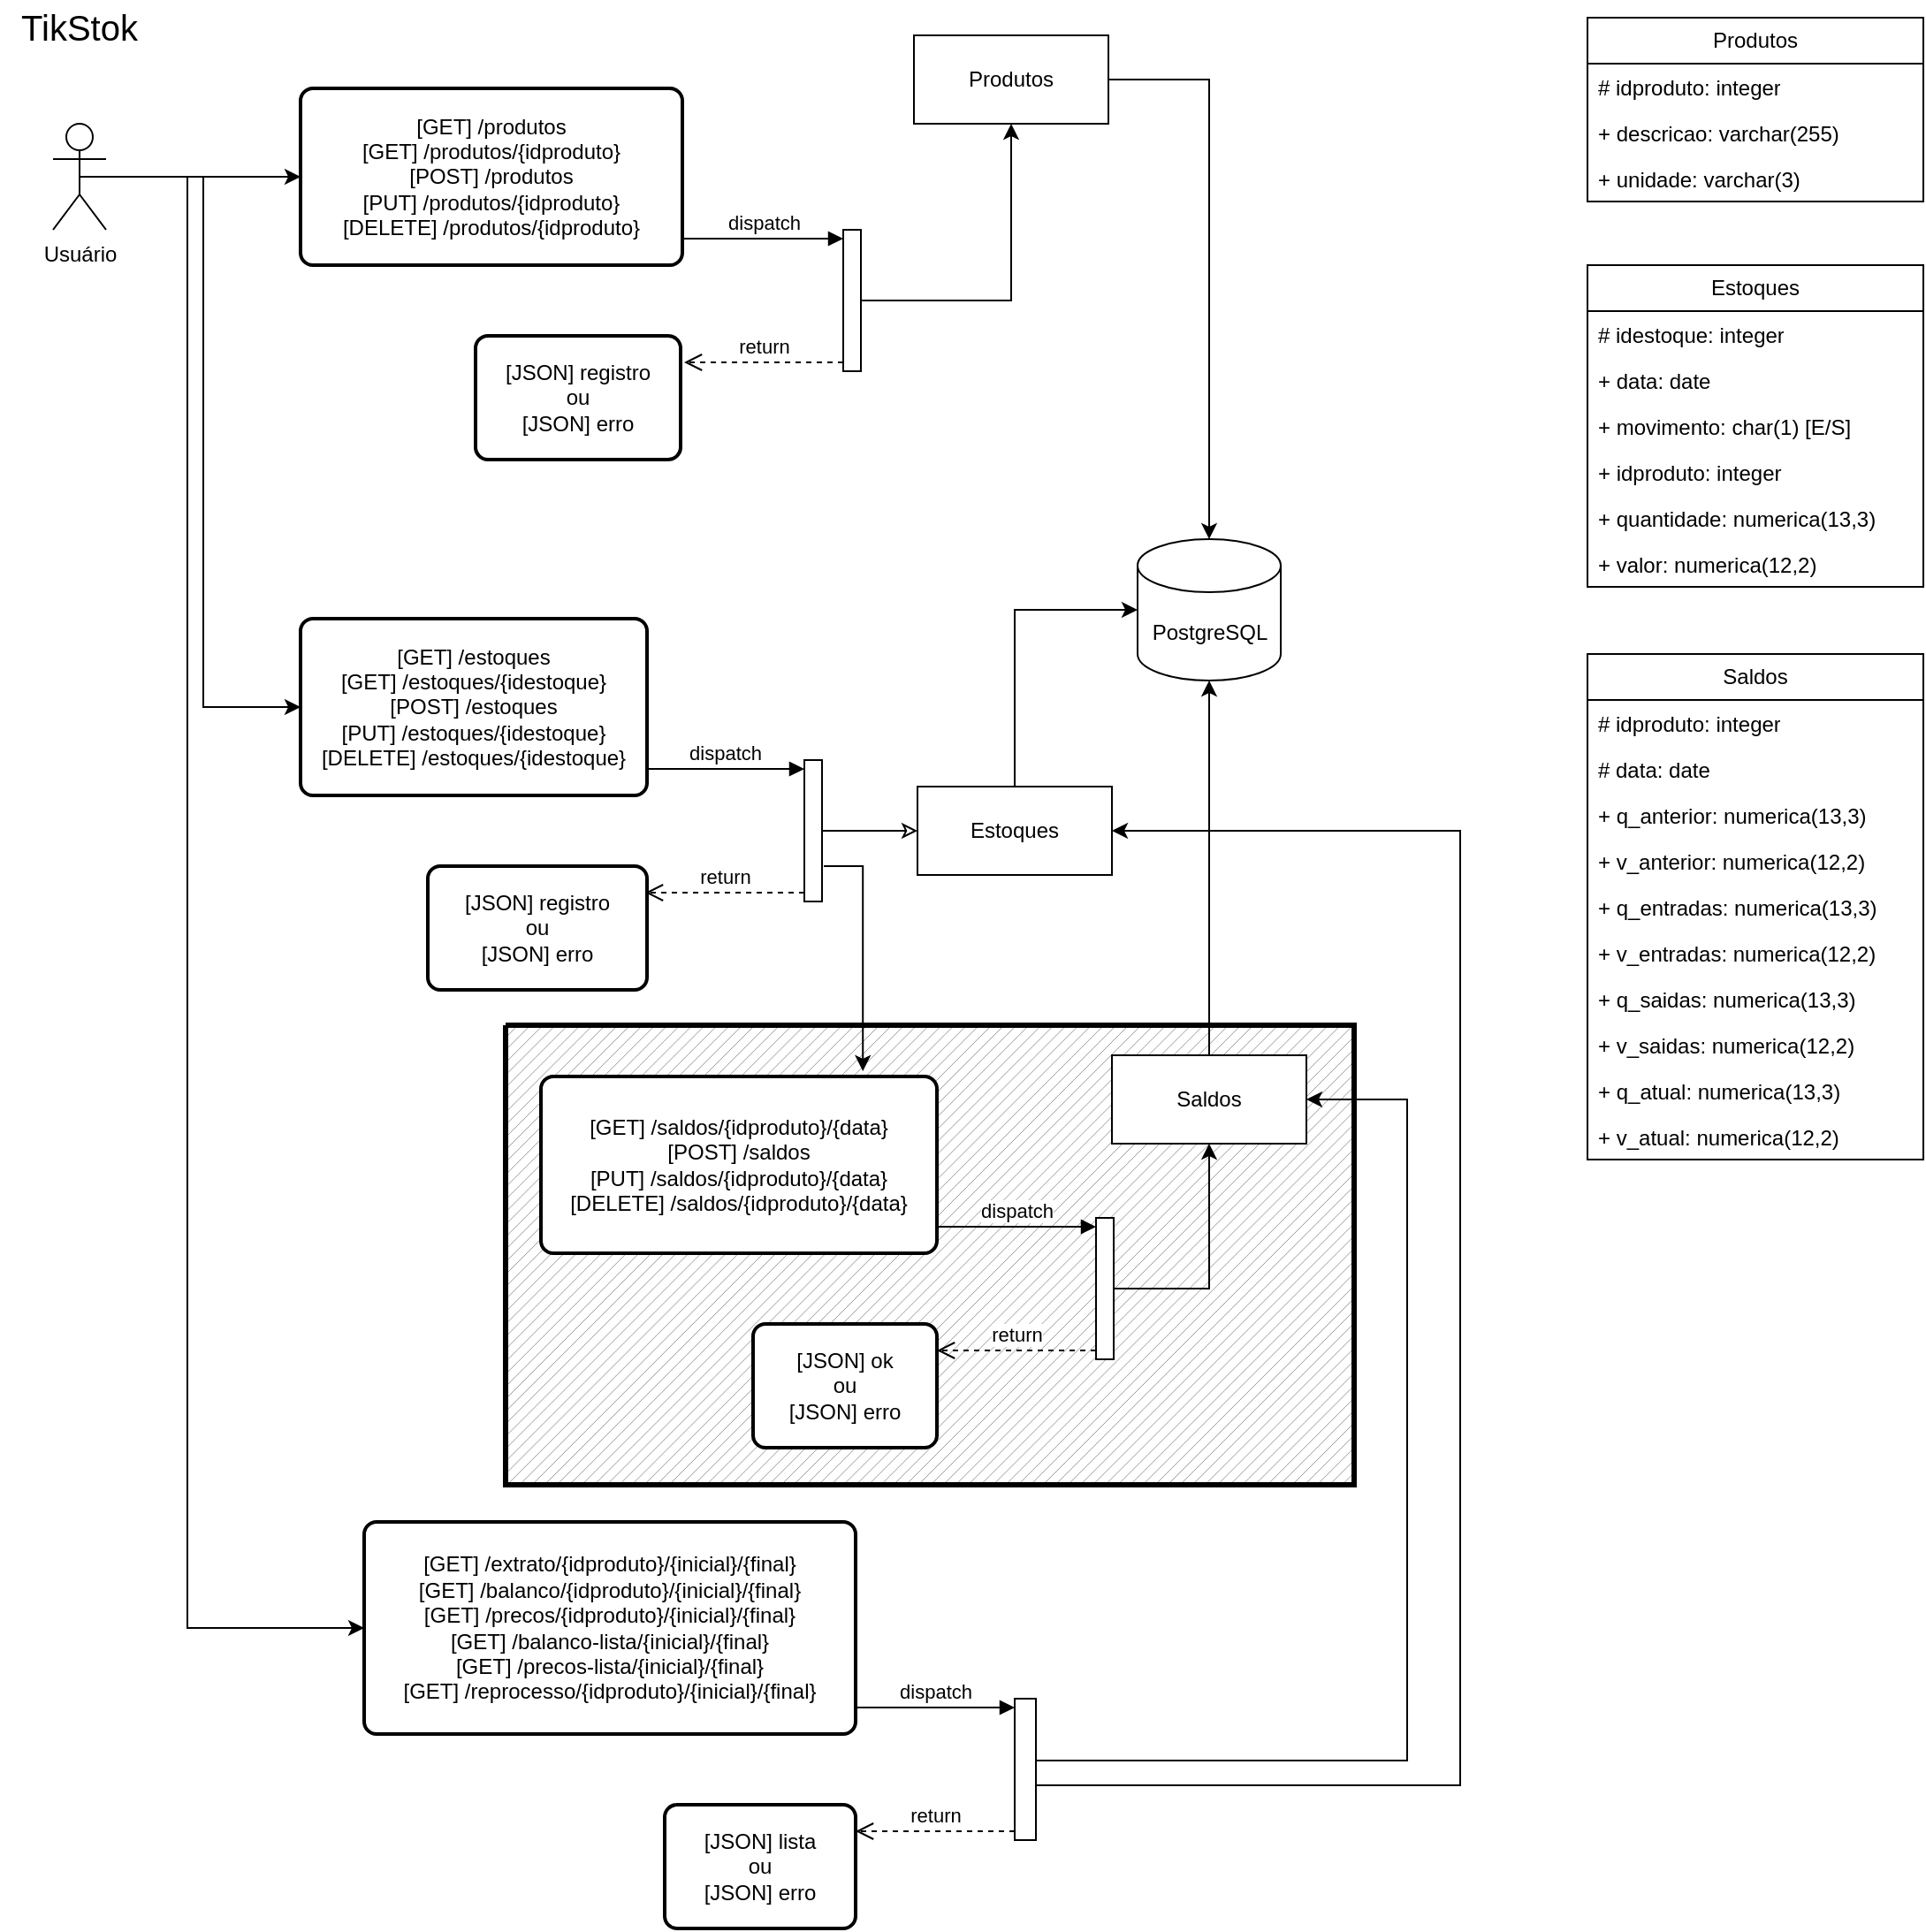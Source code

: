 <mxfile version="24.7.17">
  <diagram name="Página-1" id="74xWMy7hqzl4kPnaB3em">
    <mxGraphModel dx="1434" dy="854" grid="1" gridSize="10" guides="1" tooltips="1" connect="1" arrows="1" fold="1" page="1" pageScale="1" pageWidth="827" pageHeight="1169" math="0" shadow="0">
      <root>
        <mxCell id="0" />
        <mxCell id="1" parent="0" />
        <mxCell id="DYd8IbBcMiyC2rXcUr8B-39" value="" style="verticalLabelPosition=bottom;verticalAlign=top;html=1;shape=mxgraph.basic.patternFillRect;fillStyle=diag;step=5;fillStrokeWidth=0.2;fillStrokeColor=#000000;strokeWidth=3;" vertex="1" parent="1">
          <mxGeometry x="310" y="610" width="480" height="260" as="geometry" />
        </mxCell>
        <mxCell id="JjmnFxGDmP4QZC_i7diW-4" value="TikStok" style="text;html=1;align=center;verticalAlign=middle;whiteSpace=wrap;rounded=0;fontSize=20;" parent="1" vertex="1">
          <mxGeometry x="24" y="30" width="90" height="30" as="geometry" />
        </mxCell>
        <mxCell id="JjmnFxGDmP4QZC_i7diW-16" style="edgeStyle=orthogonalEdgeStyle;rounded=0;orthogonalLoop=1;jettySize=auto;html=1;startArrow=classic;startFill=1;endArrow=none;endFill=0;" parent="1" source="JjmnFxGDmP4QZC_i7diW-9" target="JjmnFxGDmP4QZC_i7diW-13" edge="1">
          <mxGeometry relative="1" as="geometry" />
        </mxCell>
        <mxCell id="JjmnFxGDmP4QZC_i7diW-9" value="Produtos" style="html=1;whiteSpace=wrap;" parent="1" vertex="1">
          <mxGeometry x="541" y="50" width="110" height="50" as="geometry" />
        </mxCell>
        <mxCell id="JjmnFxGDmP4QZC_i7diW-13" value="" style="html=1;points=[[0,0,0,0,5],[0,1,0,0,-5],[1,0,0,0,5],[1,1,0,0,-5]];perimeter=orthogonalPerimeter;outlineConnect=0;targetShapes=umlLifeline;portConstraint=eastwest;newEdgeStyle={&quot;curved&quot;:0,&quot;rounded&quot;:0};" parent="1" vertex="1">
          <mxGeometry x="501" y="160" width="10" height="80" as="geometry" />
        </mxCell>
        <mxCell id="JjmnFxGDmP4QZC_i7diW-14" value="dispatch" style="html=1;verticalAlign=bottom;endArrow=block;curved=0;rounded=0;entryX=0;entryY=0;entryDx=0;entryDy=5;" parent="1" target="JjmnFxGDmP4QZC_i7diW-13" edge="1">
          <mxGeometry relative="1" as="geometry">
            <mxPoint x="411" y="165" as="sourcePoint" />
          </mxGeometry>
        </mxCell>
        <mxCell id="JjmnFxGDmP4QZC_i7diW-15" value="return" style="html=1;verticalAlign=bottom;endArrow=open;dashed=1;endSize=8;curved=0;rounded=0;exitX=0;exitY=1;exitDx=0;exitDy=-5;" parent="1" source="JjmnFxGDmP4QZC_i7diW-13" edge="1">
          <mxGeometry relative="1" as="geometry">
            <mxPoint x="411" y="235" as="targetPoint" />
          </mxGeometry>
        </mxCell>
        <mxCell id="JjmnFxGDmP4QZC_i7diW-17" value="[GET] /produtos&lt;div&gt;[GET] /produtos/{idproduto}&lt;/div&gt;&lt;div&gt;[POST] /produtos&lt;/div&gt;&lt;div&gt;[PUT] /produtos/{idproduto}&lt;/div&gt;&lt;div&gt;[DELETE] /produtos/{idproduto}&lt;/div&gt;" style="rounded=1;whiteSpace=wrap;html=1;absoluteArcSize=1;arcSize=14;strokeWidth=2;" parent="1" vertex="1">
          <mxGeometry x="194" y="80" width="216" height="100" as="geometry" />
        </mxCell>
        <mxCell id="JjmnFxGDmP4QZC_i7diW-18" value="[JSON] registro&lt;div&gt;ou&lt;/div&gt;&lt;div&gt;[JSON] erro&lt;/div&gt;" style="rounded=1;whiteSpace=wrap;html=1;absoluteArcSize=1;arcSize=14;strokeWidth=2;" parent="1" vertex="1">
          <mxGeometry x="293" y="220" width="116" height="70" as="geometry" />
        </mxCell>
        <mxCell id="JjmnFxGDmP4QZC_i7diW-19" style="edgeStyle=orthogonalEdgeStyle;rounded=0;orthogonalLoop=1;jettySize=auto;html=1;endArrow=none;endFill=0;startArrow=classic;startFill=0;exitX=0;exitY=0.5;exitDx=0;exitDy=0;" parent="1" source="JjmnFxGDmP4QZC_i7diW-20" target="JjmnFxGDmP4QZC_i7diW-21" edge="1">
          <mxGeometry relative="1" as="geometry">
            <mxPoint x="575" y="500" as="sourcePoint" />
          </mxGeometry>
        </mxCell>
        <mxCell id="JjmnFxGDmP4QZC_i7diW-20" value="Estoques" style="html=1;whiteSpace=wrap;" parent="1" vertex="1">
          <mxGeometry x="543" y="475" width="110" height="50" as="geometry" />
        </mxCell>
        <mxCell id="JjmnFxGDmP4QZC_i7diW-39" style="edgeStyle=orthogonalEdgeStyle;rounded=0;orthogonalLoop=1;jettySize=auto;html=1;curved=0;entryX=0.813;entryY=-0.03;entryDx=0;entryDy=0;entryPerimeter=0;" parent="1" target="JjmnFxGDmP4QZC_i7diW-37" edge="1">
          <mxGeometry relative="1" as="geometry">
            <Array as="points">
              <mxPoint x="512" y="520" />
            </Array>
            <mxPoint x="490" y="520" as="sourcePoint" />
            <mxPoint x="512" y="618" as="targetPoint" />
          </mxGeometry>
        </mxCell>
        <mxCell id="JjmnFxGDmP4QZC_i7diW-21" value="" style="html=1;points=[[0,0,0,0,5],[0,1,0,0,-5],[1,0,0,0,5],[1,1,0,0,-5]];perimeter=orthogonalPerimeter;outlineConnect=0;targetShapes=umlLifeline;portConstraint=eastwest;newEdgeStyle={&quot;curved&quot;:0,&quot;rounded&quot;:0};" parent="1" vertex="1">
          <mxGeometry x="479" y="460" width="10" height="80" as="geometry" />
        </mxCell>
        <mxCell id="JjmnFxGDmP4QZC_i7diW-22" value="dispatch" style="html=1;verticalAlign=bottom;endArrow=block;curved=0;rounded=0;entryX=0;entryY=0;entryDx=0;entryDy=5;" parent="1" target="JjmnFxGDmP4QZC_i7diW-21" edge="1">
          <mxGeometry relative="1" as="geometry">
            <mxPoint x="389" y="465" as="sourcePoint" />
          </mxGeometry>
        </mxCell>
        <mxCell id="JjmnFxGDmP4QZC_i7diW-23" value="return" style="html=1;verticalAlign=bottom;endArrow=open;dashed=1;endSize=8;curved=0;rounded=0;exitX=0;exitY=1;exitDx=0;exitDy=-5;" parent="1" source="JjmnFxGDmP4QZC_i7diW-21" edge="1">
          <mxGeometry relative="1" as="geometry">
            <mxPoint x="389" y="535" as="targetPoint" />
          </mxGeometry>
        </mxCell>
        <mxCell id="JjmnFxGDmP4QZC_i7diW-24" value="[GET] /estoques&lt;div&gt;[GET] /estoques/{idestoque}&lt;/div&gt;&lt;div&gt;[POST] /estoques&lt;/div&gt;&lt;div&gt;[PUT] /estoques/{idestoque}&lt;/div&gt;&lt;div&gt;[DELETE] /estoques/{idestoque}&lt;/div&gt;" style="rounded=1;whiteSpace=wrap;html=1;absoluteArcSize=1;arcSize=14;strokeWidth=2;" parent="1" vertex="1">
          <mxGeometry x="194" y="380" width="196" height="100" as="geometry" />
        </mxCell>
        <mxCell id="JjmnFxGDmP4QZC_i7diW-25" value="[JSON] registro&lt;div&gt;ou&lt;/div&gt;&lt;div&gt;[JSON] erro&lt;/div&gt;" style="rounded=1;whiteSpace=wrap;html=1;absoluteArcSize=1;arcSize=14;strokeWidth=2;" parent="1" vertex="1">
          <mxGeometry x="266" y="520" width="124" height="70" as="geometry" />
        </mxCell>
        <mxCell id="JjmnFxGDmP4QZC_i7diW-27" style="edgeStyle=orthogonalEdgeStyle;rounded=0;orthogonalLoop=1;jettySize=auto;html=1;entryX=0;entryY=0.5;entryDx=0;entryDy=0;" parent="1" source="JjmnFxGDmP4QZC_i7diW-26" target="JjmnFxGDmP4QZC_i7diW-17" edge="1">
          <mxGeometry relative="1" as="geometry" />
        </mxCell>
        <mxCell id="JjmnFxGDmP4QZC_i7diW-29" style="edgeStyle=orthogonalEdgeStyle;rounded=0;orthogonalLoop=1;jettySize=auto;html=1;entryX=0;entryY=0.5;entryDx=0;entryDy=0;" parent="1" source="JjmnFxGDmP4QZC_i7diW-26" target="JjmnFxGDmP4QZC_i7diW-24" edge="1">
          <mxGeometry relative="1" as="geometry" />
        </mxCell>
        <mxCell id="DYd8IbBcMiyC2rXcUr8B-5" style="edgeStyle=orthogonalEdgeStyle;rounded=0;orthogonalLoop=1;jettySize=auto;html=1;entryX=0;entryY=0.5;entryDx=0;entryDy=0;exitX=0.5;exitY=0.5;exitDx=0;exitDy=0;exitPerimeter=0;" edge="1" parent="1" source="JjmnFxGDmP4QZC_i7diW-26" target="JjmnFxGDmP4QZC_i7diW-43">
          <mxGeometry relative="1" as="geometry">
            <mxPoint x="-20.0" y="130" as="sourcePoint" />
            <mxPoint x="140.01" y="942" as="targetPoint" />
            <Array as="points">
              <mxPoint x="130" y="130" />
              <mxPoint x="130" y="951" />
            </Array>
          </mxGeometry>
        </mxCell>
        <mxCell id="JjmnFxGDmP4QZC_i7diW-26" value="Usuário" style="shape=umlActor;verticalLabelPosition=bottom;verticalAlign=top;html=1;" parent="1" vertex="1">
          <mxGeometry x="54" y="100" width="30" height="60" as="geometry" />
        </mxCell>
        <mxCell id="JjmnFxGDmP4QZC_i7diW-32" style="edgeStyle=orthogonalEdgeStyle;rounded=0;orthogonalLoop=1;jettySize=auto;html=1;startArrow=classic;startFill=1;endArrow=none;endFill=0;" parent="1" source="JjmnFxGDmP4QZC_i7diW-33" target="JjmnFxGDmP4QZC_i7diW-34" edge="1">
          <mxGeometry relative="1" as="geometry" />
        </mxCell>
        <mxCell id="JjmnFxGDmP4QZC_i7diW-45" style="edgeStyle=orthogonalEdgeStyle;rounded=0;orthogonalLoop=1;jettySize=auto;html=1;endArrow=none;endFill=0;exitX=1;exitY=0.5;exitDx=0;exitDy=0;startArrow=classic;startFill=1;" parent="1" source="JjmnFxGDmP4QZC_i7diW-33" edge="1">
          <mxGeometry relative="1" as="geometry">
            <mxPoint x="762.16" y="656.04" as="sourcePoint" />
            <mxPoint x="610" y="1026" as="targetPoint" />
            <Array as="points">
              <mxPoint x="820" y="652" />
              <mxPoint x="820" y="1026" />
            </Array>
          </mxGeometry>
        </mxCell>
        <mxCell id="JjmnFxGDmP4QZC_i7diW-33" value="Saldos" style="html=1;whiteSpace=wrap;" parent="1" vertex="1">
          <mxGeometry x="653" y="627" width="110" height="50" as="geometry" />
        </mxCell>
        <mxCell id="JjmnFxGDmP4QZC_i7diW-34" value="" style="html=1;points=[[0,0,0,0,5],[0,1,0,0,-5],[1,0,0,0,5],[1,1,0,0,-5]];perimeter=orthogonalPerimeter;outlineConnect=0;targetShapes=umlLifeline;portConstraint=eastwest;newEdgeStyle={&quot;curved&quot;:0,&quot;rounded&quot;:0};" parent="1" vertex="1">
          <mxGeometry x="644" y="719" width="10" height="80" as="geometry" />
        </mxCell>
        <mxCell id="JjmnFxGDmP4QZC_i7diW-35" value="dispatch" style="html=1;verticalAlign=bottom;endArrow=block;curved=0;rounded=0;entryX=0;entryY=0;entryDx=0;entryDy=5;" parent="1" target="JjmnFxGDmP4QZC_i7diW-34" edge="1">
          <mxGeometry relative="1" as="geometry">
            <mxPoint x="554" y="724" as="sourcePoint" />
          </mxGeometry>
        </mxCell>
        <mxCell id="JjmnFxGDmP4QZC_i7diW-36" value="return" style="html=1;verticalAlign=bottom;endArrow=open;dashed=1;endSize=8;curved=0;rounded=0;exitX=0;exitY=1;exitDx=0;exitDy=-5;" parent="1" source="JjmnFxGDmP4QZC_i7diW-34" edge="1">
          <mxGeometry relative="1" as="geometry">
            <mxPoint x="554" y="794" as="targetPoint" />
          </mxGeometry>
        </mxCell>
        <mxCell id="JjmnFxGDmP4QZC_i7diW-37" value="[GET] /saldos/{idproduto}/{data}&lt;div&gt;[POST] /saldos&lt;br&gt;&lt;div&gt;&lt;span style=&quot;background-color: initial;&quot;&gt;[PUT] /saldos/&lt;/span&gt;&lt;span style=&quot;background-color: initial;&quot;&gt;{idproduto}/{data}&lt;/span&gt;&lt;/div&gt;&lt;div&gt;&lt;span style=&quot;background-color: initial;&quot;&gt;[DELETE] /saldos/&lt;/span&gt;&lt;span style=&quot;background-color: initial;&quot;&gt;{idproduto}/{data}&lt;/span&gt;&lt;br&gt;&lt;/div&gt;&lt;/div&gt;" style="rounded=1;whiteSpace=wrap;html=1;absoluteArcSize=1;arcSize=14;strokeWidth=2;" parent="1" vertex="1">
          <mxGeometry x="330" y="639" width="224" height="100" as="geometry" />
        </mxCell>
        <mxCell id="JjmnFxGDmP4QZC_i7diW-38" value="[JSON] ok&lt;div&gt;ou&lt;/div&gt;&lt;div&gt;[JSON] erro&lt;/div&gt;" style="rounded=1;whiteSpace=wrap;html=1;absoluteArcSize=1;arcSize=14;strokeWidth=2;" parent="1" vertex="1">
          <mxGeometry x="450" y="779" width="104" height="70" as="geometry" />
        </mxCell>
        <mxCell id="JjmnFxGDmP4QZC_i7diW-40" value="" style="html=1;points=[[0,0,0,0,5],[0,1,0,0,-5],[1,0,0,0,5],[1,1,0,0,-5]];perimeter=orthogonalPerimeter;outlineConnect=0;targetShapes=umlLifeline;portConstraint=eastwest;newEdgeStyle={&quot;curved&quot;:0,&quot;rounded&quot;:0};" parent="1" vertex="1">
          <mxGeometry x="598" y="991" width="12" height="80" as="geometry" />
        </mxCell>
        <mxCell id="JjmnFxGDmP4QZC_i7diW-41" value="dispatch" style="html=1;verticalAlign=bottom;endArrow=block;curved=0;rounded=0;entryX=0;entryY=0;entryDx=0;entryDy=5;" parent="1" target="JjmnFxGDmP4QZC_i7diW-40" edge="1">
          <mxGeometry relative="1" as="geometry">
            <mxPoint x="508" y="996" as="sourcePoint" />
          </mxGeometry>
        </mxCell>
        <mxCell id="JjmnFxGDmP4QZC_i7diW-42" value="return" style="html=1;verticalAlign=bottom;endArrow=open;dashed=1;endSize=8;curved=0;rounded=0;exitX=0;exitY=1;exitDx=0;exitDy=-5;" parent="1" source="JjmnFxGDmP4QZC_i7diW-40" edge="1">
          <mxGeometry relative="1" as="geometry">
            <mxPoint x="508" y="1066" as="targetPoint" />
          </mxGeometry>
        </mxCell>
        <mxCell id="JjmnFxGDmP4QZC_i7diW-43" value="[GET] /extrato/{idproduto}/{inicial}/{final}&lt;div&gt;[GET] /balanco/{idproduto}/{inicial}/{final}&lt;br&gt;&lt;div&gt;&lt;span style=&quot;background-color: initial;&quot;&gt;[GET] /precos&lt;/span&gt;&lt;span style=&quot;background-color: initial;&quot;&gt;/{idproduto}/{inicial}/{final}&lt;/span&gt;&lt;/div&gt;&lt;/div&gt;&lt;div&gt;[GET] /balanco-lista&lt;span style=&quot;background-color: initial;&quot;&gt;/{inicial}/{final}&lt;/span&gt;&lt;/div&gt;&lt;div&gt;[GET] /precos-lista&lt;span style=&quot;background-color: initial;&quot;&gt;/{inicial}/{final}&lt;/span&gt;&lt;span style=&quot;background-color: initial;&quot;&gt;&lt;br&gt;&lt;/span&gt;&lt;/div&gt;&lt;div&gt;[GET] /reprocesso&lt;span style=&quot;background-color: initial;&quot;&gt;/{idproduto}/{inicial}/{final}&lt;/span&gt;&lt;/div&gt;" style="rounded=1;whiteSpace=wrap;html=1;absoluteArcSize=1;arcSize=14;strokeWidth=2;" parent="1" vertex="1">
          <mxGeometry x="230" y="891" width="278" height="120" as="geometry" />
        </mxCell>
        <mxCell id="JjmnFxGDmP4QZC_i7diW-44" value="[JSON] lista&lt;div&gt;ou&lt;/div&gt;&lt;div&gt;[JSON] erro&lt;/div&gt;" style="rounded=1;whiteSpace=wrap;html=1;absoluteArcSize=1;arcSize=14;strokeWidth=2;" parent="1" vertex="1">
          <mxGeometry x="400" y="1051" width="108" height="70" as="geometry" />
        </mxCell>
        <mxCell id="DYd8IbBcMiyC2rXcUr8B-1" value="PostgreSQL" style="shape=cylinder3;whiteSpace=wrap;html=1;boundedLbl=1;backgroundOutline=1;size=15;" vertex="1" parent="1">
          <mxGeometry x="667.5" y="335" width="81" height="80" as="geometry" />
        </mxCell>
        <mxCell id="DYd8IbBcMiyC2rXcUr8B-2" style="edgeStyle=orthogonalEdgeStyle;rounded=0;orthogonalLoop=1;jettySize=auto;html=1;entryX=0.5;entryY=0;entryDx=0;entryDy=0;entryPerimeter=0;" edge="1" parent="1" source="JjmnFxGDmP4QZC_i7diW-9" target="DYd8IbBcMiyC2rXcUr8B-1">
          <mxGeometry relative="1" as="geometry" />
        </mxCell>
        <mxCell id="DYd8IbBcMiyC2rXcUr8B-3" style="edgeStyle=orthogonalEdgeStyle;rounded=0;orthogonalLoop=1;jettySize=auto;html=1;entryX=0;entryY=0.5;entryDx=0;entryDy=0;entryPerimeter=0;exitX=0.5;exitY=0;exitDx=0;exitDy=0;" edge="1" parent="1" source="JjmnFxGDmP4QZC_i7diW-20" target="DYd8IbBcMiyC2rXcUr8B-1">
          <mxGeometry relative="1" as="geometry" />
        </mxCell>
        <mxCell id="DYd8IbBcMiyC2rXcUr8B-4" style="edgeStyle=orthogonalEdgeStyle;rounded=0;orthogonalLoop=1;jettySize=auto;html=1;entryX=0.5;entryY=1;entryDx=0;entryDy=0;entryPerimeter=0;" edge="1" parent="1" source="JjmnFxGDmP4QZC_i7diW-33" target="DYd8IbBcMiyC2rXcUr8B-1">
          <mxGeometry relative="1" as="geometry" />
        </mxCell>
        <mxCell id="DYd8IbBcMiyC2rXcUr8B-8" style="edgeStyle=orthogonalEdgeStyle;rounded=0;orthogonalLoop=1;jettySize=auto;html=1;endArrow=none;endFill=0;startArrow=classic;startFill=1;exitX=1;exitY=0.5;exitDx=0;exitDy=0;" edge="1" parent="1" source="JjmnFxGDmP4QZC_i7diW-20">
          <mxGeometry relative="1" as="geometry">
            <mxPoint x="660" y="510" as="sourcePoint" />
            <mxPoint x="610" y="1040" as="targetPoint" />
            <Array as="points">
              <mxPoint x="850" y="500" />
              <mxPoint x="850" y="1040" />
            </Array>
          </mxGeometry>
        </mxCell>
        <mxCell id="DYd8IbBcMiyC2rXcUr8B-11" value="Produtos" style="swimlane;fontStyle=0;childLayout=stackLayout;horizontal=1;startSize=26;fillColor=none;horizontalStack=0;resizeParent=1;resizeParentMax=0;resizeLast=0;collapsible=1;marginBottom=0;whiteSpace=wrap;html=1;" vertex="1" parent="1">
          <mxGeometry x="922" y="40" width="190" height="104" as="geometry" />
        </mxCell>
        <mxCell id="DYd8IbBcMiyC2rXcUr8B-12" value="# idproduto: integer" style="text;strokeColor=none;fillColor=none;align=left;verticalAlign=top;spacingLeft=4;spacingRight=4;overflow=hidden;rotatable=0;points=[[0,0.5],[1,0.5]];portConstraint=eastwest;whiteSpace=wrap;html=1;" vertex="1" parent="DYd8IbBcMiyC2rXcUr8B-11">
          <mxGeometry y="26" width="190" height="26" as="geometry" />
        </mxCell>
        <mxCell id="DYd8IbBcMiyC2rXcUr8B-13" value="+ descricao: varchar(255)" style="text;strokeColor=none;fillColor=none;align=left;verticalAlign=top;spacingLeft=4;spacingRight=4;overflow=hidden;rotatable=0;points=[[0,0.5],[1,0.5]];portConstraint=eastwest;whiteSpace=wrap;html=1;" vertex="1" parent="DYd8IbBcMiyC2rXcUr8B-11">
          <mxGeometry y="52" width="190" height="26" as="geometry" />
        </mxCell>
        <mxCell id="DYd8IbBcMiyC2rXcUr8B-14" value="+ unidade: varchar(3)" style="text;strokeColor=none;fillColor=none;align=left;verticalAlign=top;spacingLeft=4;spacingRight=4;overflow=hidden;rotatable=0;points=[[0,0.5],[1,0.5]];portConstraint=eastwest;whiteSpace=wrap;html=1;" vertex="1" parent="DYd8IbBcMiyC2rXcUr8B-11">
          <mxGeometry y="78" width="190" height="26" as="geometry" />
        </mxCell>
        <mxCell id="DYd8IbBcMiyC2rXcUr8B-17" value="Estoques" style="swimlane;fontStyle=0;childLayout=stackLayout;horizontal=1;startSize=26;fillColor=none;horizontalStack=0;resizeParent=1;resizeParentMax=0;resizeLast=0;collapsible=1;marginBottom=0;whiteSpace=wrap;html=1;" vertex="1" parent="1">
          <mxGeometry x="922" y="180" width="190" height="182" as="geometry" />
        </mxCell>
        <mxCell id="DYd8IbBcMiyC2rXcUr8B-18" value="# idestoque: integer" style="text;strokeColor=none;fillColor=none;align=left;verticalAlign=top;spacingLeft=4;spacingRight=4;overflow=hidden;rotatable=0;points=[[0,0.5],[1,0.5]];portConstraint=eastwest;whiteSpace=wrap;html=1;" vertex="1" parent="DYd8IbBcMiyC2rXcUr8B-17">
          <mxGeometry y="26" width="190" height="26" as="geometry" />
        </mxCell>
        <mxCell id="DYd8IbBcMiyC2rXcUr8B-19" value="+ data: date" style="text;strokeColor=none;fillColor=none;align=left;verticalAlign=top;spacingLeft=4;spacingRight=4;overflow=hidden;rotatable=0;points=[[0,0.5],[1,0.5]];portConstraint=eastwest;whiteSpace=wrap;html=1;" vertex="1" parent="DYd8IbBcMiyC2rXcUr8B-17">
          <mxGeometry y="52" width="190" height="26" as="geometry" />
        </mxCell>
        <mxCell id="DYd8IbBcMiyC2rXcUr8B-24" value="+ movimento: char(1) [E/S]" style="text;strokeColor=none;fillColor=none;align=left;verticalAlign=top;spacingLeft=4;spacingRight=4;overflow=hidden;rotatable=0;points=[[0,0.5],[1,0.5]];portConstraint=eastwest;whiteSpace=wrap;html=1;" vertex="1" parent="DYd8IbBcMiyC2rXcUr8B-17">
          <mxGeometry y="78" width="190" height="26" as="geometry" />
        </mxCell>
        <mxCell id="DYd8IbBcMiyC2rXcUr8B-20" value="+ idproduto: integer" style="text;strokeColor=none;fillColor=none;align=left;verticalAlign=top;spacingLeft=4;spacingRight=4;overflow=hidden;rotatable=0;points=[[0,0.5],[1,0.5]];portConstraint=eastwest;whiteSpace=wrap;html=1;" vertex="1" parent="DYd8IbBcMiyC2rXcUr8B-17">
          <mxGeometry y="104" width="190" height="26" as="geometry" />
        </mxCell>
        <mxCell id="DYd8IbBcMiyC2rXcUr8B-21" value="+ quantidade: numerica(13,3)" style="text;strokeColor=none;fillColor=none;align=left;verticalAlign=top;spacingLeft=4;spacingRight=4;overflow=hidden;rotatable=0;points=[[0,0.5],[1,0.5]];portConstraint=eastwest;whiteSpace=wrap;html=1;" vertex="1" parent="DYd8IbBcMiyC2rXcUr8B-17">
          <mxGeometry y="130" width="190" height="26" as="geometry" />
        </mxCell>
        <mxCell id="DYd8IbBcMiyC2rXcUr8B-22" value="+ valor: numerica(12,2)" style="text;strokeColor=none;fillColor=none;align=left;verticalAlign=top;spacingLeft=4;spacingRight=4;overflow=hidden;rotatable=0;points=[[0,0.5],[1,0.5]];portConstraint=eastwest;whiteSpace=wrap;html=1;" vertex="1" parent="DYd8IbBcMiyC2rXcUr8B-17">
          <mxGeometry y="156" width="190" height="26" as="geometry" />
        </mxCell>
        <mxCell id="DYd8IbBcMiyC2rXcUr8B-25" value="Saldos" style="swimlane;fontStyle=0;childLayout=stackLayout;horizontal=1;startSize=26;fillColor=none;horizontalStack=0;resizeParent=1;resizeParentMax=0;resizeLast=0;collapsible=1;marginBottom=0;whiteSpace=wrap;html=1;" vertex="1" parent="1">
          <mxGeometry x="922" y="400" width="190" height="286" as="geometry" />
        </mxCell>
        <mxCell id="DYd8IbBcMiyC2rXcUr8B-26" value="# idproduto: integer" style="text;strokeColor=none;fillColor=none;align=left;verticalAlign=top;spacingLeft=4;spacingRight=4;overflow=hidden;rotatable=0;points=[[0,0.5],[1,0.5]];portConstraint=eastwest;whiteSpace=wrap;html=1;" vertex="1" parent="DYd8IbBcMiyC2rXcUr8B-25">
          <mxGeometry y="26" width="190" height="26" as="geometry" />
        </mxCell>
        <mxCell id="DYd8IbBcMiyC2rXcUr8B-27" value="# data: date" style="text;strokeColor=none;fillColor=none;align=left;verticalAlign=top;spacingLeft=4;spacingRight=4;overflow=hidden;rotatable=0;points=[[0,0.5],[1,0.5]];portConstraint=eastwest;whiteSpace=wrap;html=1;" vertex="1" parent="DYd8IbBcMiyC2rXcUr8B-25">
          <mxGeometry y="52" width="190" height="26" as="geometry" />
        </mxCell>
        <mxCell id="DYd8IbBcMiyC2rXcUr8B-30" value="+ q_anterior: numerica(13,3)" style="text;strokeColor=none;fillColor=none;align=left;verticalAlign=top;spacingLeft=4;spacingRight=4;overflow=hidden;rotatable=0;points=[[0,0.5],[1,0.5]];portConstraint=eastwest;whiteSpace=wrap;html=1;" vertex="1" parent="DYd8IbBcMiyC2rXcUr8B-25">
          <mxGeometry y="78" width="190" height="26" as="geometry" />
        </mxCell>
        <mxCell id="DYd8IbBcMiyC2rXcUr8B-31" value="+ v_anterior&lt;span style=&quot;background-color: initial;&quot;&gt;: numerica(12,2)&lt;/span&gt;" style="text;strokeColor=none;fillColor=none;align=left;verticalAlign=top;spacingLeft=4;spacingRight=4;overflow=hidden;rotatable=0;points=[[0,0.5],[1,0.5]];portConstraint=eastwest;whiteSpace=wrap;html=1;" vertex="1" parent="DYd8IbBcMiyC2rXcUr8B-25">
          <mxGeometry y="104" width="190" height="26" as="geometry" />
        </mxCell>
        <mxCell id="DYd8IbBcMiyC2rXcUr8B-32" value="+ q_entradas: numerica(13,3)" style="text;strokeColor=none;fillColor=none;align=left;verticalAlign=top;spacingLeft=4;spacingRight=4;overflow=hidden;rotatable=0;points=[[0,0.5],[1,0.5]];portConstraint=eastwest;whiteSpace=wrap;html=1;" vertex="1" parent="DYd8IbBcMiyC2rXcUr8B-25">
          <mxGeometry y="130" width="190" height="26" as="geometry" />
        </mxCell>
        <mxCell id="DYd8IbBcMiyC2rXcUr8B-33" value="+ v_entradas&lt;span style=&quot;background-color: initial;&quot;&gt;: numerica(12,2)&lt;/span&gt;" style="text;strokeColor=none;fillColor=none;align=left;verticalAlign=top;spacingLeft=4;spacingRight=4;overflow=hidden;rotatable=0;points=[[0,0.5],[1,0.5]];portConstraint=eastwest;whiteSpace=wrap;html=1;" vertex="1" parent="DYd8IbBcMiyC2rXcUr8B-25">
          <mxGeometry y="156" width="190" height="26" as="geometry" />
        </mxCell>
        <mxCell id="DYd8IbBcMiyC2rXcUr8B-34" value="+ q_saidas: numerica(13,3)" style="text;strokeColor=none;fillColor=none;align=left;verticalAlign=top;spacingLeft=4;spacingRight=4;overflow=hidden;rotatable=0;points=[[0,0.5],[1,0.5]];portConstraint=eastwest;whiteSpace=wrap;html=1;" vertex="1" parent="DYd8IbBcMiyC2rXcUr8B-25">
          <mxGeometry y="182" width="190" height="26" as="geometry" />
        </mxCell>
        <mxCell id="DYd8IbBcMiyC2rXcUr8B-35" value="+ v_saidas&lt;span style=&quot;background-color: initial;&quot;&gt;: numerica(12,2)&lt;/span&gt;" style="text;strokeColor=none;fillColor=none;align=left;verticalAlign=top;spacingLeft=4;spacingRight=4;overflow=hidden;rotatable=0;points=[[0,0.5],[1,0.5]];portConstraint=eastwest;whiteSpace=wrap;html=1;" vertex="1" parent="DYd8IbBcMiyC2rXcUr8B-25">
          <mxGeometry y="208" width="190" height="26" as="geometry" />
        </mxCell>
        <mxCell id="DYd8IbBcMiyC2rXcUr8B-36" value="+ q_atual: numerica(13,3)" style="text;strokeColor=none;fillColor=none;align=left;verticalAlign=top;spacingLeft=4;spacingRight=4;overflow=hidden;rotatable=0;points=[[0,0.5],[1,0.5]];portConstraint=eastwest;whiteSpace=wrap;html=1;" vertex="1" parent="DYd8IbBcMiyC2rXcUr8B-25">
          <mxGeometry y="234" width="190" height="26" as="geometry" />
        </mxCell>
        <mxCell id="DYd8IbBcMiyC2rXcUr8B-37" value="+ v_atual&lt;span style=&quot;background-color: initial;&quot;&gt;: numerica(12,2)&lt;/span&gt;" style="text;strokeColor=none;fillColor=none;align=left;verticalAlign=top;spacingLeft=4;spacingRight=4;overflow=hidden;rotatable=0;points=[[0,0.5],[1,0.5]];portConstraint=eastwest;whiteSpace=wrap;html=1;" vertex="1" parent="DYd8IbBcMiyC2rXcUr8B-25">
          <mxGeometry y="260" width="190" height="26" as="geometry" />
        </mxCell>
      </root>
    </mxGraphModel>
  </diagram>
</mxfile>

